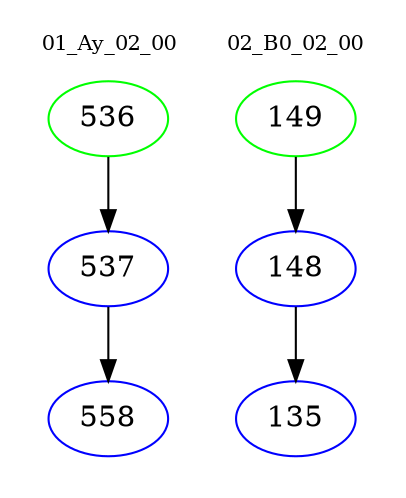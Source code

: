 digraph{
subgraph cluster_0 {
color = white
label = "01_Ay_02_00";
fontsize=10;
T0_536 [label="536", color="green"]
T0_536 -> T0_537 [color="black"]
T0_537 [label="537", color="blue"]
T0_537 -> T0_558 [color="black"]
T0_558 [label="558", color="blue"]
}
subgraph cluster_1 {
color = white
label = "02_B0_02_00";
fontsize=10;
T1_149 [label="149", color="green"]
T1_149 -> T1_148 [color="black"]
T1_148 [label="148", color="blue"]
T1_148 -> T1_135 [color="black"]
T1_135 [label="135", color="blue"]
}
}
